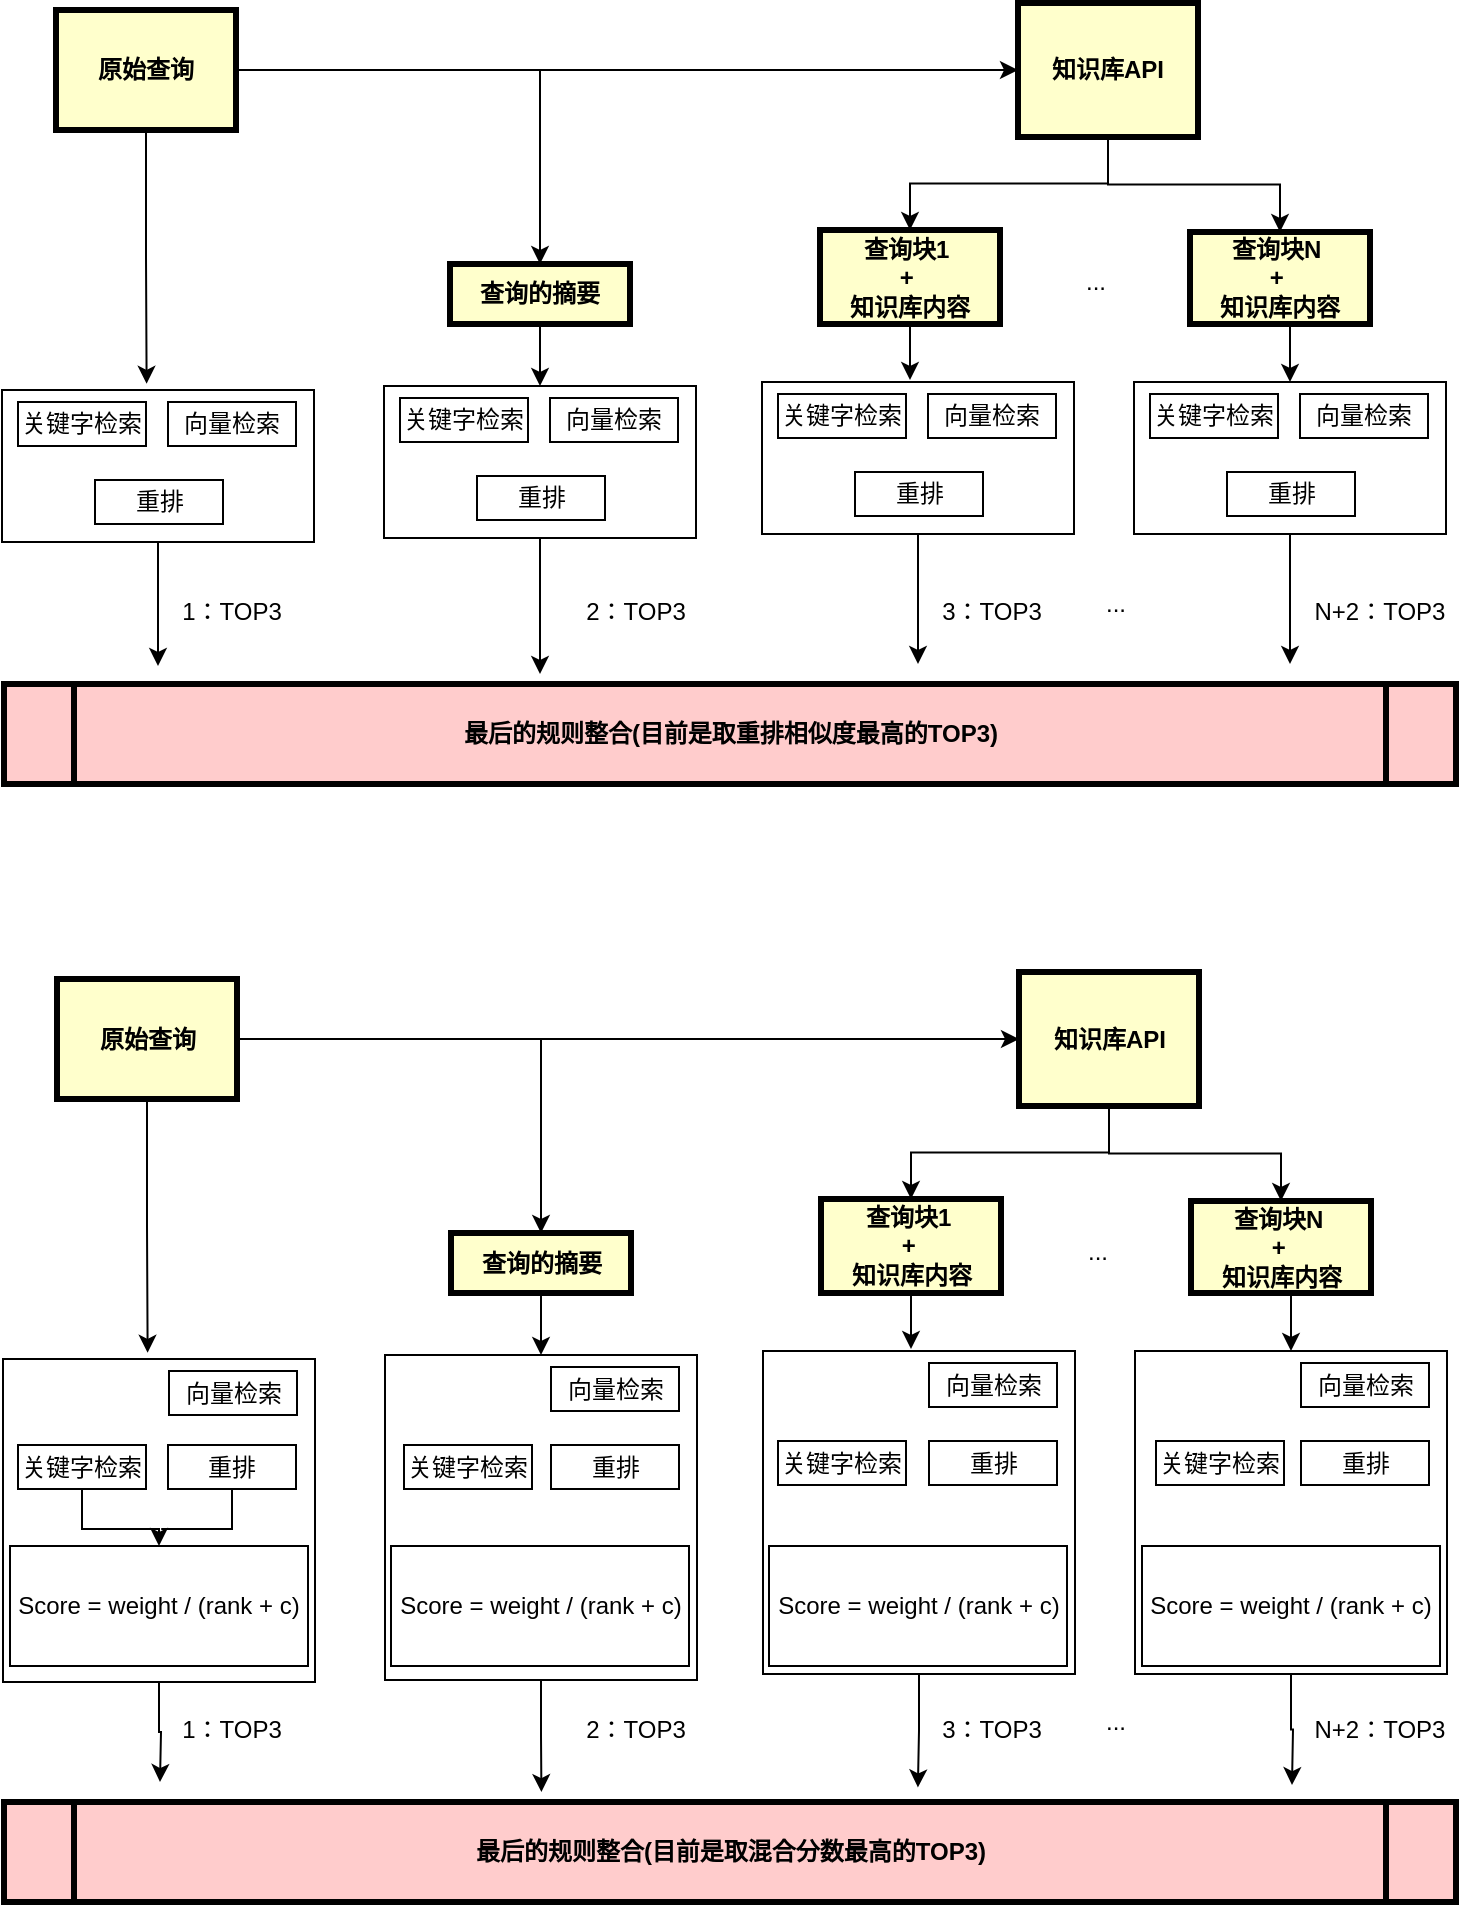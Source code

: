 <mxfile version="26.0.3">
  <diagram name="Page-1" id="c7558073-3199-34d8-9f00-42111426c3f3">
    <mxGraphModel dx="986" dy="862" grid="0" gridSize="10" guides="1" tooltips="1" connect="1" arrows="1" fold="1" page="0" pageScale="1" pageWidth="826" pageHeight="1169" background="none" math="0" shadow="0">
      <root>
        <mxCell id="0" />
        <mxCell id="1" parent="0" />
        <mxCell id="18Gt26L3QcKM89W_5jB1-135" style="edgeStyle=orthogonalEdgeStyle;rounded=0;orthogonalLoop=1;jettySize=auto;html=1;exitX=0.5;exitY=1;exitDx=0;exitDy=0;" edge="1" parent="1" source="18Gt26L3QcKM89W_5jB1-101">
          <mxGeometry relative="1" as="geometry">
            <mxPoint x="267" y="382" as="targetPoint" />
          </mxGeometry>
        </mxCell>
        <mxCell id="18Gt26L3QcKM89W_5jB1-101" value="" style="rounded=0;whiteSpace=wrap;html=1;" vertex="1" parent="1">
          <mxGeometry x="189" y="244" width="156" height="76" as="geometry" />
        </mxCell>
        <mxCell id="18Gt26L3QcKM89W_5jB1-107" style="edgeStyle=orthogonalEdgeStyle;rounded=0;orthogonalLoop=1;jettySize=auto;html=1;exitX=1;exitY=0.5;exitDx=0;exitDy=0;entryX=0.5;entryY=0;entryDx=0;entryDy=0;" edge="1" parent="1" source="3" target="18Gt26L3QcKM89W_5jB1-102">
          <mxGeometry relative="1" as="geometry" />
        </mxCell>
        <mxCell id="18Gt26L3QcKM89W_5jB1-108" style="edgeStyle=orthogonalEdgeStyle;rounded=0;orthogonalLoop=1;jettySize=auto;html=1;exitX=0.5;exitY=1;exitDx=0;exitDy=0;" edge="1" parent="1" source="3">
          <mxGeometry relative="1" as="geometry">
            <mxPoint x="261.31" y="240.897" as="targetPoint" />
          </mxGeometry>
        </mxCell>
        <mxCell id="18Gt26L3QcKM89W_5jB1-118" value="" style="edgeStyle=orthogonalEdgeStyle;rounded=0;orthogonalLoop=1;jettySize=auto;html=1;" edge="1" parent="1" source="3" target="18Gt26L3QcKM89W_5jB1-117">
          <mxGeometry relative="1" as="geometry" />
        </mxCell>
        <mxCell id="3" value="原始查询" style="whiteSpace=wrap;align=center;verticalAlign=middle;fontStyle=1;strokeWidth=3;fillColor=#FFFFCC" parent="1" vertex="1">
          <mxGeometry x="216" y="54" width="90" height="60" as="geometry" />
        </mxCell>
        <mxCell id="5" value="最后的规则整合(目前是取重排相似度最高的TOP3)" style="shape=process;whiteSpace=wrap;align=center;verticalAlign=middle;size=0.048;fontStyle=1;strokeWidth=3;fillColor=#FFCCCC" parent="1" vertex="1">
          <mxGeometry x="190" y="391" width="726" height="50" as="geometry" />
        </mxCell>
        <mxCell id="18Gt26L3QcKM89W_5jB1-98" value="关键字检索" style="rounded=0;whiteSpace=wrap;html=1;" vertex="1" parent="1">
          <mxGeometry x="197" y="250" width="64" height="22" as="geometry" />
        </mxCell>
        <mxCell id="18Gt26L3QcKM89W_5jB1-99" value="向量检索" style="rounded=0;whiteSpace=wrap;html=1;" vertex="1" parent="1">
          <mxGeometry x="272" y="250" width="64" height="22" as="geometry" />
        </mxCell>
        <mxCell id="18Gt26L3QcKM89W_5jB1-100" value="重排" style="rounded=0;whiteSpace=wrap;html=1;" vertex="1" parent="1">
          <mxGeometry x="235.5" y="289" width="64" height="22" as="geometry" />
        </mxCell>
        <mxCell id="18Gt26L3QcKM89W_5jB1-109" style="edgeStyle=orthogonalEdgeStyle;rounded=0;orthogonalLoop=1;jettySize=auto;html=1;exitX=0.5;exitY=1;exitDx=0;exitDy=0;entryX=0.5;entryY=0;entryDx=0;entryDy=0;" edge="1" parent="1" source="18Gt26L3QcKM89W_5jB1-102" target="18Gt26L3QcKM89W_5jB1-103">
          <mxGeometry relative="1" as="geometry" />
        </mxCell>
        <mxCell id="18Gt26L3QcKM89W_5jB1-102" value="查询的摘要" style="whiteSpace=wrap;align=center;verticalAlign=middle;fontStyle=1;strokeWidth=3;fillColor=#FFFFCC" vertex="1" parent="1">
          <mxGeometry x="413" y="181" width="90" height="30" as="geometry" />
        </mxCell>
        <mxCell id="18Gt26L3QcKM89W_5jB1-124" style="edgeStyle=orthogonalEdgeStyle;rounded=0;orthogonalLoop=1;jettySize=auto;html=1;exitX=0.5;exitY=1;exitDx=0;exitDy=0;" edge="1" parent="1" source="18Gt26L3QcKM89W_5jB1-103">
          <mxGeometry relative="1" as="geometry">
            <mxPoint x="458" y="386" as="targetPoint" />
          </mxGeometry>
        </mxCell>
        <mxCell id="18Gt26L3QcKM89W_5jB1-103" value="" style="rounded=0;whiteSpace=wrap;html=1;" vertex="1" parent="1">
          <mxGeometry x="380" y="242" width="156" height="76" as="geometry" />
        </mxCell>
        <mxCell id="18Gt26L3QcKM89W_5jB1-104" value="关键字检索" style="rounded=0;whiteSpace=wrap;html=1;" vertex="1" parent="1">
          <mxGeometry x="388" y="248" width="64" height="22" as="geometry" />
        </mxCell>
        <mxCell id="18Gt26L3QcKM89W_5jB1-105" value="向量检索" style="rounded=0;whiteSpace=wrap;html=1;" vertex="1" parent="1">
          <mxGeometry x="463" y="248" width="64" height="22" as="geometry" />
        </mxCell>
        <mxCell id="18Gt26L3QcKM89W_5jB1-106" value="重排" style="rounded=0;whiteSpace=wrap;html=1;" vertex="1" parent="1">
          <mxGeometry x="426.5" y="287" width="64" height="22" as="geometry" />
        </mxCell>
        <mxCell id="18Gt26L3QcKM89W_5jB1-130" style="edgeStyle=orthogonalEdgeStyle;rounded=0;orthogonalLoop=1;jettySize=auto;html=1;exitX=0.5;exitY=1;exitDx=0;exitDy=0;" edge="1" parent="1" source="18Gt26L3QcKM89W_5jB1-110">
          <mxGeometry relative="1" as="geometry">
            <mxPoint x="647" y="381" as="targetPoint" />
          </mxGeometry>
        </mxCell>
        <mxCell id="18Gt26L3QcKM89W_5jB1-110" value="" style="rounded=0;whiteSpace=wrap;html=1;" vertex="1" parent="1">
          <mxGeometry x="569" y="240" width="156" height="76" as="geometry" />
        </mxCell>
        <mxCell id="18Gt26L3QcKM89W_5jB1-111" value="关键字检索" style="rounded=0;whiteSpace=wrap;html=1;" vertex="1" parent="1">
          <mxGeometry x="577" y="246" width="64" height="22" as="geometry" />
        </mxCell>
        <mxCell id="18Gt26L3QcKM89W_5jB1-112" value="向量检索" style="rounded=0;whiteSpace=wrap;html=1;" vertex="1" parent="1">
          <mxGeometry x="652" y="246" width="64" height="22" as="geometry" />
        </mxCell>
        <mxCell id="18Gt26L3QcKM89W_5jB1-113" value="重排" style="rounded=0;whiteSpace=wrap;html=1;" vertex="1" parent="1">
          <mxGeometry x="615.5" y="285" width="64" height="22" as="geometry" />
        </mxCell>
        <mxCell id="18Gt26L3QcKM89W_5jB1-121" style="edgeStyle=orthogonalEdgeStyle;rounded=0;orthogonalLoop=1;jettySize=auto;html=1;exitX=0.5;exitY=1;exitDx=0;exitDy=0;" edge="1" parent="1" source="18Gt26L3QcKM89W_5jB1-114">
          <mxGeometry relative="1" as="geometry">
            <mxPoint x="643" y="239" as="targetPoint" />
          </mxGeometry>
        </mxCell>
        <mxCell id="18Gt26L3QcKM89W_5jB1-114" value="查询块1 &#xa;+ &#xa;知识库内容" style="whiteSpace=wrap;align=center;verticalAlign=middle;fontStyle=1;strokeWidth=3;fillColor=#FFFFCC" vertex="1" parent="1">
          <mxGeometry x="598" y="164" width="90" height="47" as="geometry" />
        </mxCell>
        <mxCell id="18Gt26L3QcKM89W_5jB1-146" style="edgeStyle=orthogonalEdgeStyle;rounded=0;orthogonalLoop=1;jettySize=auto;html=1;exitX=0.5;exitY=1;exitDx=0;exitDy=0;entryX=0.5;entryY=0;entryDx=0;entryDy=0;" edge="1" parent="1" source="18Gt26L3QcKM89W_5jB1-115" target="18Gt26L3QcKM89W_5jB1-131">
          <mxGeometry relative="1" as="geometry" />
        </mxCell>
        <mxCell id="18Gt26L3QcKM89W_5jB1-115" value="查询块N &#xa;+ &#xa;知识库内容" style="whiteSpace=wrap;align=center;verticalAlign=middle;fontStyle=1;strokeWidth=3;fillColor=#FFFFCC" vertex="1" parent="1">
          <mxGeometry x="783" y="165" width="90" height="46" as="geometry" />
        </mxCell>
        <mxCell id="18Gt26L3QcKM89W_5jB1-119" style="edgeStyle=orthogonalEdgeStyle;rounded=0;orthogonalLoop=1;jettySize=auto;html=1;exitX=0.5;exitY=1;exitDx=0;exitDy=0;entryX=0.5;entryY=0;entryDx=0;entryDy=0;" edge="1" parent="1" source="18Gt26L3QcKM89W_5jB1-117" target="18Gt26L3QcKM89W_5jB1-114">
          <mxGeometry relative="1" as="geometry" />
        </mxCell>
        <mxCell id="18Gt26L3QcKM89W_5jB1-120" style="edgeStyle=orthogonalEdgeStyle;rounded=0;orthogonalLoop=1;jettySize=auto;html=1;exitX=0.5;exitY=1;exitDx=0;exitDy=0;entryX=0.5;entryY=0;entryDx=0;entryDy=0;" edge="1" parent="1" source="18Gt26L3QcKM89W_5jB1-117" target="18Gt26L3QcKM89W_5jB1-115">
          <mxGeometry relative="1" as="geometry" />
        </mxCell>
        <mxCell id="18Gt26L3QcKM89W_5jB1-117" value="知识库API" style="whiteSpace=wrap;align=center;verticalAlign=middle;fontStyle=1;strokeWidth=3;fillColor=#FFFFCC" vertex="1" parent="1">
          <mxGeometry x="697" y="50.5" width="90" height="67" as="geometry" />
        </mxCell>
        <mxCell id="18Gt26L3QcKM89W_5jB1-127" value="1：TOP3" style="text;html=1;align=center;verticalAlign=middle;whiteSpace=wrap;rounded=0;" vertex="1" parent="1">
          <mxGeometry x="274" y="340" width="60" height="30" as="geometry" />
        </mxCell>
        <mxCell id="18Gt26L3QcKM89W_5jB1-128" value="2：TOP3" style="text;html=1;align=center;verticalAlign=middle;whiteSpace=wrap;rounded=0;" vertex="1" parent="1">
          <mxGeometry x="476" y="340" width="60" height="30" as="geometry" />
        </mxCell>
        <mxCell id="18Gt26L3QcKM89W_5jB1-129" value="3：TOP3" style="text;html=1;align=center;verticalAlign=middle;whiteSpace=wrap;rounded=0;" vertex="1" parent="1">
          <mxGeometry x="654" y="340" width="60" height="30" as="geometry" />
        </mxCell>
        <mxCell id="18Gt26L3QcKM89W_5jB1-141" style="edgeStyle=orthogonalEdgeStyle;rounded=0;orthogonalLoop=1;jettySize=auto;html=1;exitX=0.5;exitY=1;exitDx=0;exitDy=0;" edge="1" parent="1" source="18Gt26L3QcKM89W_5jB1-131">
          <mxGeometry relative="1" as="geometry">
            <mxPoint x="833" y="381" as="targetPoint" />
          </mxGeometry>
        </mxCell>
        <mxCell id="18Gt26L3QcKM89W_5jB1-131" value="" style="rounded=0;whiteSpace=wrap;html=1;" vertex="1" parent="1">
          <mxGeometry x="755" y="240" width="156" height="76" as="geometry" />
        </mxCell>
        <mxCell id="18Gt26L3QcKM89W_5jB1-132" value="关键字检索" style="rounded=0;whiteSpace=wrap;html=1;" vertex="1" parent="1">
          <mxGeometry x="763" y="246" width="64" height="22" as="geometry" />
        </mxCell>
        <mxCell id="18Gt26L3QcKM89W_5jB1-133" value="向量检索" style="rounded=0;whiteSpace=wrap;html=1;" vertex="1" parent="1">
          <mxGeometry x="838" y="246" width="64" height="22" as="geometry" />
        </mxCell>
        <mxCell id="18Gt26L3QcKM89W_5jB1-134" value="重排" style="rounded=0;whiteSpace=wrap;html=1;" vertex="1" parent="1">
          <mxGeometry x="801.5" y="285" width="64" height="22" as="geometry" />
        </mxCell>
        <mxCell id="18Gt26L3QcKM89W_5jB1-140" value="..." style="text;html=1;align=center;verticalAlign=middle;whiteSpace=wrap;rounded=0;" vertex="1" parent="1">
          <mxGeometry x="706" y="175" width="60" height="30" as="geometry" />
        </mxCell>
        <mxCell id="18Gt26L3QcKM89W_5jB1-142" value="N+2：TOP3" style="text;html=1;align=center;verticalAlign=middle;whiteSpace=wrap;rounded=0;" vertex="1" parent="1">
          <mxGeometry x="840" y="340" width="76" height="30" as="geometry" />
        </mxCell>
        <mxCell id="18Gt26L3QcKM89W_5jB1-144" value="..." style="text;html=1;align=center;verticalAlign=middle;whiteSpace=wrap;rounded=0;" vertex="1" parent="1">
          <mxGeometry x="716" y="336" width="60" height="30" as="geometry" />
        </mxCell>
        <mxCell id="18Gt26L3QcKM89W_5jB1-147" style="edgeStyle=orthogonalEdgeStyle;rounded=0;orthogonalLoop=1;jettySize=auto;html=1;exitX=0.5;exitY=1;exitDx=0;exitDy=0;" edge="1" parent="1" source="18Gt26L3QcKM89W_5jB1-148">
          <mxGeometry relative="1" as="geometry">
            <mxPoint x="268" y="940" as="targetPoint" />
          </mxGeometry>
        </mxCell>
        <mxCell id="18Gt26L3QcKM89W_5jB1-148" value="" style="rounded=0;whiteSpace=wrap;html=1;" vertex="1" parent="1">
          <mxGeometry x="189.5" y="728.5" width="156" height="161.5" as="geometry" />
        </mxCell>
        <mxCell id="18Gt26L3QcKM89W_5jB1-149" style="edgeStyle=orthogonalEdgeStyle;rounded=0;orthogonalLoop=1;jettySize=auto;html=1;exitX=1;exitY=0.5;exitDx=0;exitDy=0;entryX=0.5;entryY=0;entryDx=0;entryDy=0;" edge="1" parent="1" source="18Gt26L3QcKM89W_5jB1-152" target="18Gt26L3QcKM89W_5jB1-158">
          <mxGeometry relative="1" as="geometry" />
        </mxCell>
        <mxCell id="18Gt26L3QcKM89W_5jB1-150" style="edgeStyle=orthogonalEdgeStyle;rounded=0;orthogonalLoop=1;jettySize=auto;html=1;exitX=0.5;exitY=1;exitDx=0;exitDy=0;" edge="1" parent="1" source="18Gt26L3QcKM89W_5jB1-152">
          <mxGeometry relative="1" as="geometry">
            <mxPoint x="261.81" y="725.397" as="targetPoint" />
          </mxGeometry>
        </mxCell>
        <mxCell id="18Gt26L3QcKM89W_5jB1-151" value="" style="edgeStyle=orthogonalEdgeStyle;rounded=0;orthogonalLoop=1;jettySize=auto;html=1;" edge="1" parent="1" source="18Gt26L3QcKM89W_5jB1-152" target="18Gt26L3QcKM89W_5jB1-175">
          <mxGeometry relative="1" as="geometry" />
        </mxCell>
        <mxCell id="18Gt26L3QcKM89W_5jB1-152" value="原始查询" style="whiteSpace=wrap;align=center;verticalAlign=middle;fontStyle=1;strokeWidth=3;fillColor=#FFFFCC" vertex="1" parent="1">
          <mxGeometry x="216.5" y="538.5" width="90" height="60" as="geometry" />
        </mxCell>
        <mxCell id="18Gt26L3QcKM89W_5jB1-153" value="最后的规则整合(目前是取混合分数最高的TOP3)" style="shape=process;whiteSpace=wrap;align=center;verticalAlign=middle;size=0.048;fontStyle=1;strokeWidth=3;fillColor=#FFCCCC" vertex="1" parent="1">
          <mxGeometry x="190" y="950" width="726" height="50" as="geometry" />
        </mxCell>
        <mxCell id="18Gt26L3QcKM89W_5jB1-195" style="edgeStyle=orthogonalEdgeStyle;rounded=0;orthogonalLoop=1;jettySize=auto;html=1;exitX=0.5;exitY=1;exitDx=0;exitDy=0;entryX=0.5;entryY=0;entryDx=0;entryDy=0;" edge="1" parent="1" source="18Gt26L3QcKM89W_5jB1-154" target="18Gt26L3QcKM89W_5jB1-188">
          <mxGeometry relative="1" as="geometry" />
        </mxCell>
        <mxCell id="18Gt26L3QcKM89W_5jB1-154" value="关键字检索" style="rounded=0;whiteSpace=wrap;html=1;" vertex="1" parent="1">
          <mxGeometry x="197" y="771.5" width="64" height="22" as="geometry" />
        </mxCell>
        <mxCell id="18Gt26L3QcKM89W_5jB1-155" value="向量检索" style="rounded=0;whiteSpace=wrap;html=1;" vertex="1" parent="1">
          <mxGeometry x="272.5" y="734.5" width="64" height="22" as="geometry" />
        </mxCell>
        <mxCell id="18Gt26L3QcKM89W_5jB1-196" style="edgeStyle=orthogonalEdgeStyle;rounded=0;orthogonalLoop=1;jettySize=auto;html=1;exitX=0.5;exitY=1;exitDx=0;exitDy=0;endArrow=none;endFill=0;" edge="1" parent="1" source="18Gt26L3QcKM89W_5jB1-156">
          <mxGeometry relative="1" as="geometry">
            <mxPoint x="268.118" y="813.294" as="targetPoint" />
          </mxGeometry>
        </mxCell>
        <mxCell id="18Gt26L3QcKM89W_5jB1-156" value="重排" style="rounded=0;whiteSpace=wrap;html=1;" vertex="1" parent="1">
          <mxGeometry x="272" y="771.5" width="64" height="22" as="geometry" />
        </mxCell>
        <mxCell id="18Gt26L3QcKM89W_5jB1-157" style="edgeStyle=orthogonalEdgeStyle;rounded=0;orthogonalLoop=1;jettySize=auto;html=1;exitX=0.5;exitY=1;exitDx=0;exitDy=0;entryX=0.5;entryY=0;entryDx=0;entryDy=0;" edge="1" parent="1" source="18Gt26L3QcKM89W_5jB1-158" target="18Gt26L3QcKM89W_5jB1-160">
          <mxGeometry relative="1" as="geometry" />
        </mxCell>
        <mxCell id="18Gt26L3QcKM89W_5jB1-158" value="查询的摘要" style="whiteSpace=wrap;align=center;verticalAlign=middle;fontStyle=1;strokeWidth=3;fillColor=#FFFFCC" vertex="1" parent="1">
          <mxGeometry x="413.5" y="665.5" width="90" height="30" as="geometry" />
        </mxCell>
        <mxCell id="18Gt26L3QcKM89W_5jB1-159" style="edgeStyle=orthogonalEdgeStyle;rounded=0;orthogonalLoop=1;jettySize=auto;html=1;exitX=0.5;exitY=1;exitDx=0;exitDy=0;" edge="1" parent="1" source="18Gt26L3QcKM89W_5jB1-160">
          <mxGeometry relative="1" as="geometry">
            <mxPoint x="458.5" y="870.5" as="targetPoint" />
          </mxGeometry>
        </mxCell>
        <mxCell id="18Gt26L3QcKM89W_5jB1-197" style="edgeStyle=orthogonalEdgeStyle;rounded=0;orthogonalLoop=1;jettySize=auto;html=1;exitX=0.5;exitY=1;exitDx=0;exitDy=0;" edge="1" parent="1" source="18Gt26L3QcKM89W_5jB1-160">
          <mxGeometry relative="1" as="geometry">
            <mxPoint x="458.706" y="945.059" as="targetPoint" />
          </mxGeometry>
        </mxCell>
        <mxCell id="18Gt26L3QcKM89W_5jB1-160" value="" style="rounded=0;whiteSpace=wrap;html=1;" vertex="1" parent="1">
          <mxGeometry x="380.5" y="726.5" width="156" height="162.5" as="geometry" />
        </mxCell>
        <mxCell id="18Gt26L3QcKM89W_5jB1-161" value="关键字检索" style="rounded=0;whiteSpace=wrap;html=1;" vertex="1" parent="1">
          <mxGeometry x="390" y="771.5" width="64" height="22" as="geometry" />
        </mxCell>
        <mxCell id="18Gt26L3QcKM89W_5jB1-162" value="向量检索" style="rounded=0;whiteSpace=wrap;html=1;" vertex="1" parent="1">
          <mxGeometry x="463.5" y="732.5" width="64" height="22" as="geometry" />
        </mxCell>
        <mxCell id="18Gt26L3QcKM89W_5jB1-163" value="重排" style="rounded=0;whiteSpace=wrap;html=1;" vertex="1" parent="1">
          <mxGeometry x="463.5" y="771.5" width="64" height="22" as="geometry" />
        </mxCell>
        <mxCell id="18Gt26L3QcKM89W_5jB1-164" style="edgeStyle=orthogonalEdgeStyle;rounded=0;orthogonalLoop=1;jettySize=auto;html=1;exitX=0.5;exitY=1;exitDx=0;exitDy=0;" edge="1" parent="1" source="18Gt26L3QcKM89W_5jB1-165">
          <mxGeometry relative="1" as="geometry">
            <mxPoint x="647.5" y="865.5" as="targetPoint" />
          </mxGeometry>
        </mxCell>
        <mxCell id="18Gt26L3QcKM89W_5jB1-198" style="edgeStyle=orthogonalEdgeStyle;rounded=0;orthogonalLoop=1;jettySize=auto;html=1;exitX=0.5;exitY=1;exitDx=0;exitDy=0;" edge="1" parent="1" source="18Gt26L3QcKM89W_5jB1-165">
          <mxGeometry relative="1" as="geometry">
            <mxPoint x="646.941" y="942.706" as="targetPoint" />
          </mxGeometry>
        </mxCell>
        <mxCell id="18Gt26L3QcKM89W_5jB1-165" value="" style="rounded=0;whiteSpace=wrap;html=1;" vertex="1" parent="1">
          <mxGeometry x="569.5" y="724.5" width="156" height="161.5" as="geometry" />
        </mxCell>
        <mxCell id="18Gt26L3QcKM89W_5jB1-166" value="关键字检索" style="rounded=0;whiteSpace=wrap;html=1;" vertex="1" parent="1">
          <mxGeometry x="577" y="769.5" width="64" height="22" as="geometry" />
        </mxCell>
        <mxCell id="18Gt26L3QcKM89W_5jB1-167" value="向量检索" style="rounded=0;whiteSpace=wrap;html=1;" vertex="1" parent="1">
          <mxGeometry x="652.5" y="730.5" width="64" height="22" as="geometry" />
        </mxCell>
        <mxCell id="18Gt26L3QcKM89W_5jB1-168" value="重排" style="rounded=0;whiteSpace=wrap;html=1;" vertex="1" parent="1">
          <mxGeometry x="652.5" y="769.5" width="64" height="22" as="geometry" />
        </mxCell>
        <mxCell id="18Gt26L3QcKM89W_5jB1-169" style="edgeStyle=orthogonalEdgeStyle;rounded=0;orthogonalLoop=1;jettySize=auto;html=1;exitX=0.5;exitY=1;exitDx=0;exitDy=0;" edge="1" parent="1" source="18Gt26L3QcKM89W_5jB1-170">
          <mxGeometry relative="1" as="geometry">
            <mxPoint x="643.5" y="723.5" as="targetPoint" />
          </mxGeometry>
        </mxCell>
        <mxCell id="18Gt26L3QcKM89W_5jB1-170" value="查询块1 &#xa;+ &#xa;知识库内容" style="whiteSpace=wrap;align=center;verticalAlign=middle;fontStyle=1;strokeWidth=3;fillColor=#FFFFCC" vertex="1" parent="1">
          <mxGeometry x="598.5" y="648.5" width="90" height="47" as="geometry" />
        </mxCell>
        <mxCell id="18Gt26L3QcKM89W_5jB1-171" style="edgeStyle=orthogonalEdgeStyle;rounded=0;orthogonalLoop=1;jettySize=auto;html=1;exitX=0.5;exitY=1;exitDx=0;exitDy=0;entryX=0.5;entryY=0;entryDx=0;entryDy=0;" edge="1" parent="1" source="18Gt26L3QcKM89W_5jB1-172" target="18Gt26L3QcKM89W_5jB1-180">
          <mxGeometry relative="1" as="geometry" />
        </mxCell>
        <mxCell id="18Gt26L3QcKM89W_5jB1-172" value="查询块N &#xa;+ &#xa;知识库内容" style="whiteSpace=wrap;align=center;verticalAlign=middle;fontStyle=1;strokeWidth=3;fillColor=#FFFFCC" vertex="1" parent="1">
          <mxGeometry x="783.5" y="649.5" width="90" height="46" as="geometry" />
        </mxCell>
        <mxCell id="18Gt26L3QcKM89W_5jB1-173" style="edgeStyle=orthogonalEdgeStyle;rounded=0;orthogonalLoop=1;jettySize=auto;html=1;exitX=0.5;exitY=1;exitDx=0;exitDy=0;entryX=0.5;entryY=0;entryDx=0;entryDy=0;" edge="1" parent="1" source="18Gt26L3QcKM89W_5jB1-175" target="18Gt26L3QcKM89W_5jB1-170">
          <mxGeometry relative="1" as="geometry" />
        </mxCell>
        <mxCell id="18Gt26L3QcKM89W_5jB1-174" style="edgeStyle=orthogonalEdgeStyle;rounded=0;orthogonalLoop=1;jettySize=auto;html=1;exitX=0.5;exitY=1;exitDx=0;exitDy=0;entryX=0.5;entryY=0;entryDx=0;entryDy=0;" edge="1" parent="1" source="18Gt26L3QcKM89W_5jB1-175" target="18Gt26L3QcKM89W_5jB1-172">
          <mxGeometry relative="1" as="geometry" />
        </mxCell>
        <mxCell id="18Gt26L3QcKM89W_5jB1-175" value="知识库API" style="whiteSpace=wrap;align=center;verticalAlign=middle;fontStyle=1;strokeWidth=3;fillColor=#FFFFCC" vertex="1" parent="1">
          <mxGeometry x="697.5" y="535" width="90" height="67" as="geometry" />
        </mxCell>
        <mxCell id="18Gt26L3QcKM89W_5jB1-176" value="1：TOP3" style="text;html=1;align=center;verticalAlign=middle;whiteSpace=wrap;rounded=0;" vertex="1" parent="1">
          <mxGeometry x="274" y="899" width="60" height="30" as="geometry" />
        </mxCell>
        <mxCell id="18Gt26L3QcKM89W_5jB1-177" value="2：TOP3" style="text;html=1;align=center;verticalAlign=middle;whiteSpace=wrap;rounded=0;" vertex="1" parent="1">
          <mxGeometry x="476" y="899" width="60" height="30" as="geometry" />
        </mxCell>
        <mxCell id="18Gt26L3QcKM89W_5jB1-178" value="3：TOP3" style="text;html=1;align=center;verticalAlign=middle;whiteSpace=wrap;rounded=0;" vertex="1" parent="1">
          <mxGeometry x="654" y="899" width="60" height="30" as="geometry" />
        </mxCell>
        <mxCell id="18Gt26L3QcKM89W_5jB1-179" style="edgeStyle=orthogonalEdgeStyle;rounded=0;orthogonalLoop=1;jettySize=auto;html=1;exitX=0.5;exitY=1;exitDx=0;exitDy=0;" edge="1" parent="1" source="18Gt26L3QcKM89W_5jB1-180">
          <mxGeometry relative="1" as="geometry">
            <mxPoint x="833.5" y="865.5" as="targetPoint" />
          </mxGeometry>
        </mxCell>
        <mxCell id="18Gt26L3QcKM89W_5jB1-199" style="edgeStyle=orthogonalEdgeStyle;rounded=0;orthogonalLoop=1;jettySize=auto;html=1;exitX=0.5;exitY=1;exitDx=0;exitDy=0;" edge="1" parent="1" source="18Gt26L3QcKM89W_5jB1-180">
          <mxGeometry relative="1" as="geometry">
            <mxPoint x="834" y="941.529" as="targetPoint" />
          </mxGeometry>
        </mxCell>
        <mxCell id="18Gt26L3QcKM89W_5jB1-180" value="" style="rounded=0;whiteSpace=wrap;html=1;" vertex="1" parent="1">
          <mxGeometry x="755.5" y="724.5" width="156" height="161.5" as="geometry" />
        </mxCell>
        <mxCell id="18Gt26L3QcKM89W_5jB1-181" value="关键字检索" style="rounded=0;whiteSpace=wrap;html=1;" vertex="1" parent="1">
          <mxGeometry x="766" y="769.5" width="64" height="22" as="geometry" />
        </mxCell>
        <mxCell id="18Gt26L3QcKM89W_5jB1-182" value="向量检索" style="rounded=0;whiteSpace=wrap;html=1;" vertex="1" parent="1">
          <mxGeometry x="838.5" y="730.5" width="64" height="22" as="geometry" />
        </mxCell>
        <mxCell id="18Gt26L3QcKM89W_5jB1-183" value="重排" style="rounded=0;whiteSpace=wrap;html=1;" vertex="1" parent="1">
          <mxGeometry x="838.5" y="769.5" width="64" height="22" as="geometry" />
        </mxCell>
        <mxCell id="18Gt26L3QcKM89W_5jB1-184" value="..." style="text;html=1;align=center;verticalAlign=middle;whiteSpace=wrap;rounded=0;" vertex="1" parent="1">
          <mxGeometry x="706.5" y="659.5" width="60" height="30" as="geometry" />
        </mxCell>
        <mxCell id="18Gt26L3QcKM89W_5jB1-185" value="N+2：TOP3" style="text;html=1;align=center;verticalAlign=middle;whiteSpace=wrap;rounded=0;" vertex="1" parent="1">
          <mxGeometry x="840" y="899" width="76" height="30" as="geometry" />
        </mxCell>
        <mxCell id="18Gt26L3QcKM89W_5jB1-186" value="..." style="text;html=1;align=center;verticalAlign=middle;whiteSpace=wrap;rounded=0;" vertex="1" parent="1">
          <mxGeometry x="716" y="895" width="60" height="30" as="geometry" />
        </mxCell>
        <mxCell id="18Gt26L3QcKM89W_5jB1-188" value="Score = weight / (rank + c)" style="rounded=0;whiteSpace=wrap;html=1;" vertex="1" parent="1">
          <mxGeometry x="193" y="822" width="149" height="60" as="geometry" />
        </mxCell>
        <mxCell id="18Gt26L3QcKM89W_5jB1-189" value="Score = weight / (rank + c)" style="rounded=0;whiteSpace=wrap;html=1;" vertex="1" parent="1">
          <mxGeometry x="383.5" y="822" width="149" height="60" as="geometry" />
        </mxCell>
        <mxCell id="18Gt26L3QcKM89W_5jB1-193" value="Score = weight / (rank + c)" style="rounded=0;whiteSpace=wrap;html=1;" vertex="1" parent="1">
          <mxGeometry x="572.5" y="822" width="149" height="60" as="geometry" />
        </mxCell>
        <mxCell id="18Gt26L3QcKM89W_5jB1-194" value="Score = weight / (rank + c)" style="rounded=0;whiteSpace=wrap;html=1;" vertex="1" parent="1">
          <mxGeometry x="759" y="822" width="149" height="60" as="geometry" />
        </mxCell>
      </root>
    </mxGraphModel>
  </diagram>
</mxfile>
